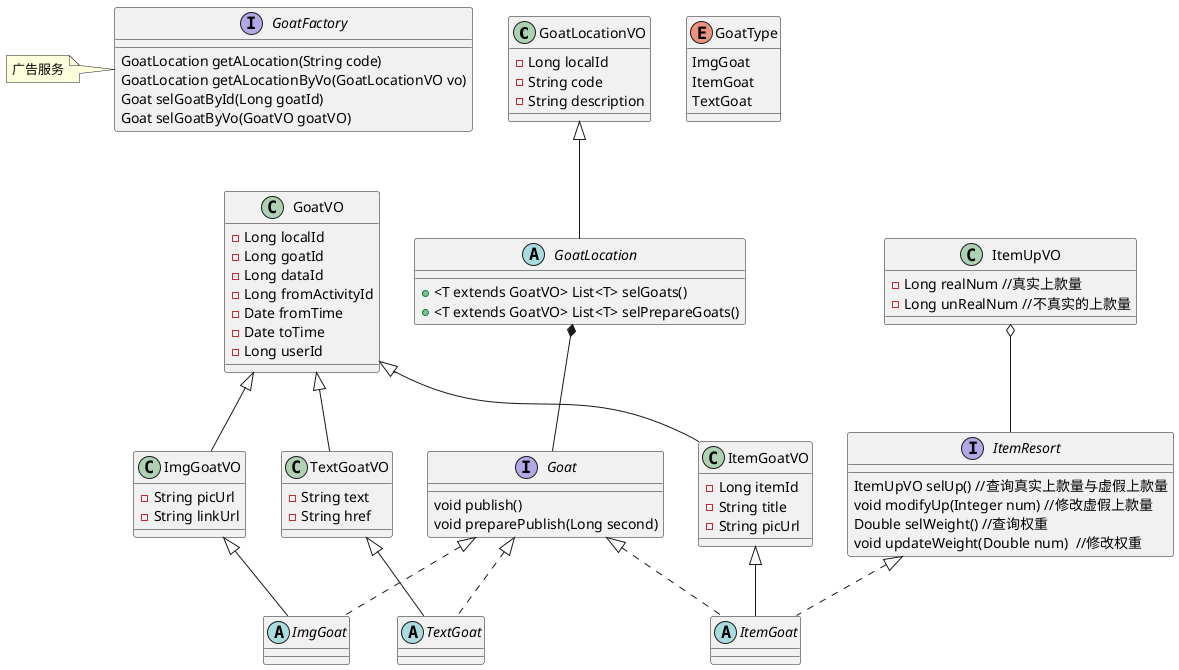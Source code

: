 @startuml

class GoatLocationVO{
-Long localId
-String code
-String description
}

abstract class GoatLocation{
+<T extends GoatVO> List<T> selGoats()
+<T extends GoatVO> List<T> selPrepareGoats()
}

interface Goat{

void publish()
void preparePublish(Long second)
}

enum GoatType{
ImgGoat
ItemGoat
TextGoat
}

class GoatVO{
-Long localId
-Long goatId
-Long dataId
-Long fromActivityId
-Date fromTime
-Date toTime
-Long userId
}

class ImgGoatVO{
-String picUrl
-String linkUrl
}

class TextGoatVO{
-String text
-String href
}

class ItemUpVO{
-Long realNum //真实上款量
-Long unRealNum //不真实的上款量
}

class ItemGoatVO{
-Long itemId
-String title
-String picUrl
}

abstract class ImgGoat{

}

abstract class ItemGoat{

}

abstract class TextGoat{

}

interface ItemResort{
ItemUpVO selUp() //查询真实上款量与虚假上款量
void modifyUp(Integer num) //修改虚假上款量
Double selWeight() //查询权重
void updateWeight(Double num)  //修改权重
}

GoatLocationVO <|-- GoatLocation

GoatLocation *-- Goat

Goat <|.. ImgGoat

Goat <|.. ItemGoat

Goat <|.. TextGoat

GoatVO <|-- ImgGoatVO
GoatVO <|-- ItemGoatVO
GoatVO <|-- TextGoatVO

ImgGoatVO <|-- ImgGoat

ItemGoatVO <|-- ItemGoat

TextGoatVO <|-- TextGoat

ItemResort <|.. ItemGoat

ItemUpVO o-- ItemResort

interface GoatFactory{
GoatLocation getALocation(String code)
GoatLocation getALocationByVo(GoatLocationVO vo)
Goat selGoatById(Long goatId)
Goat selGoatByVo(GoatVO goatVO)
}

note left of GoatFactory:广告服务

@enduml